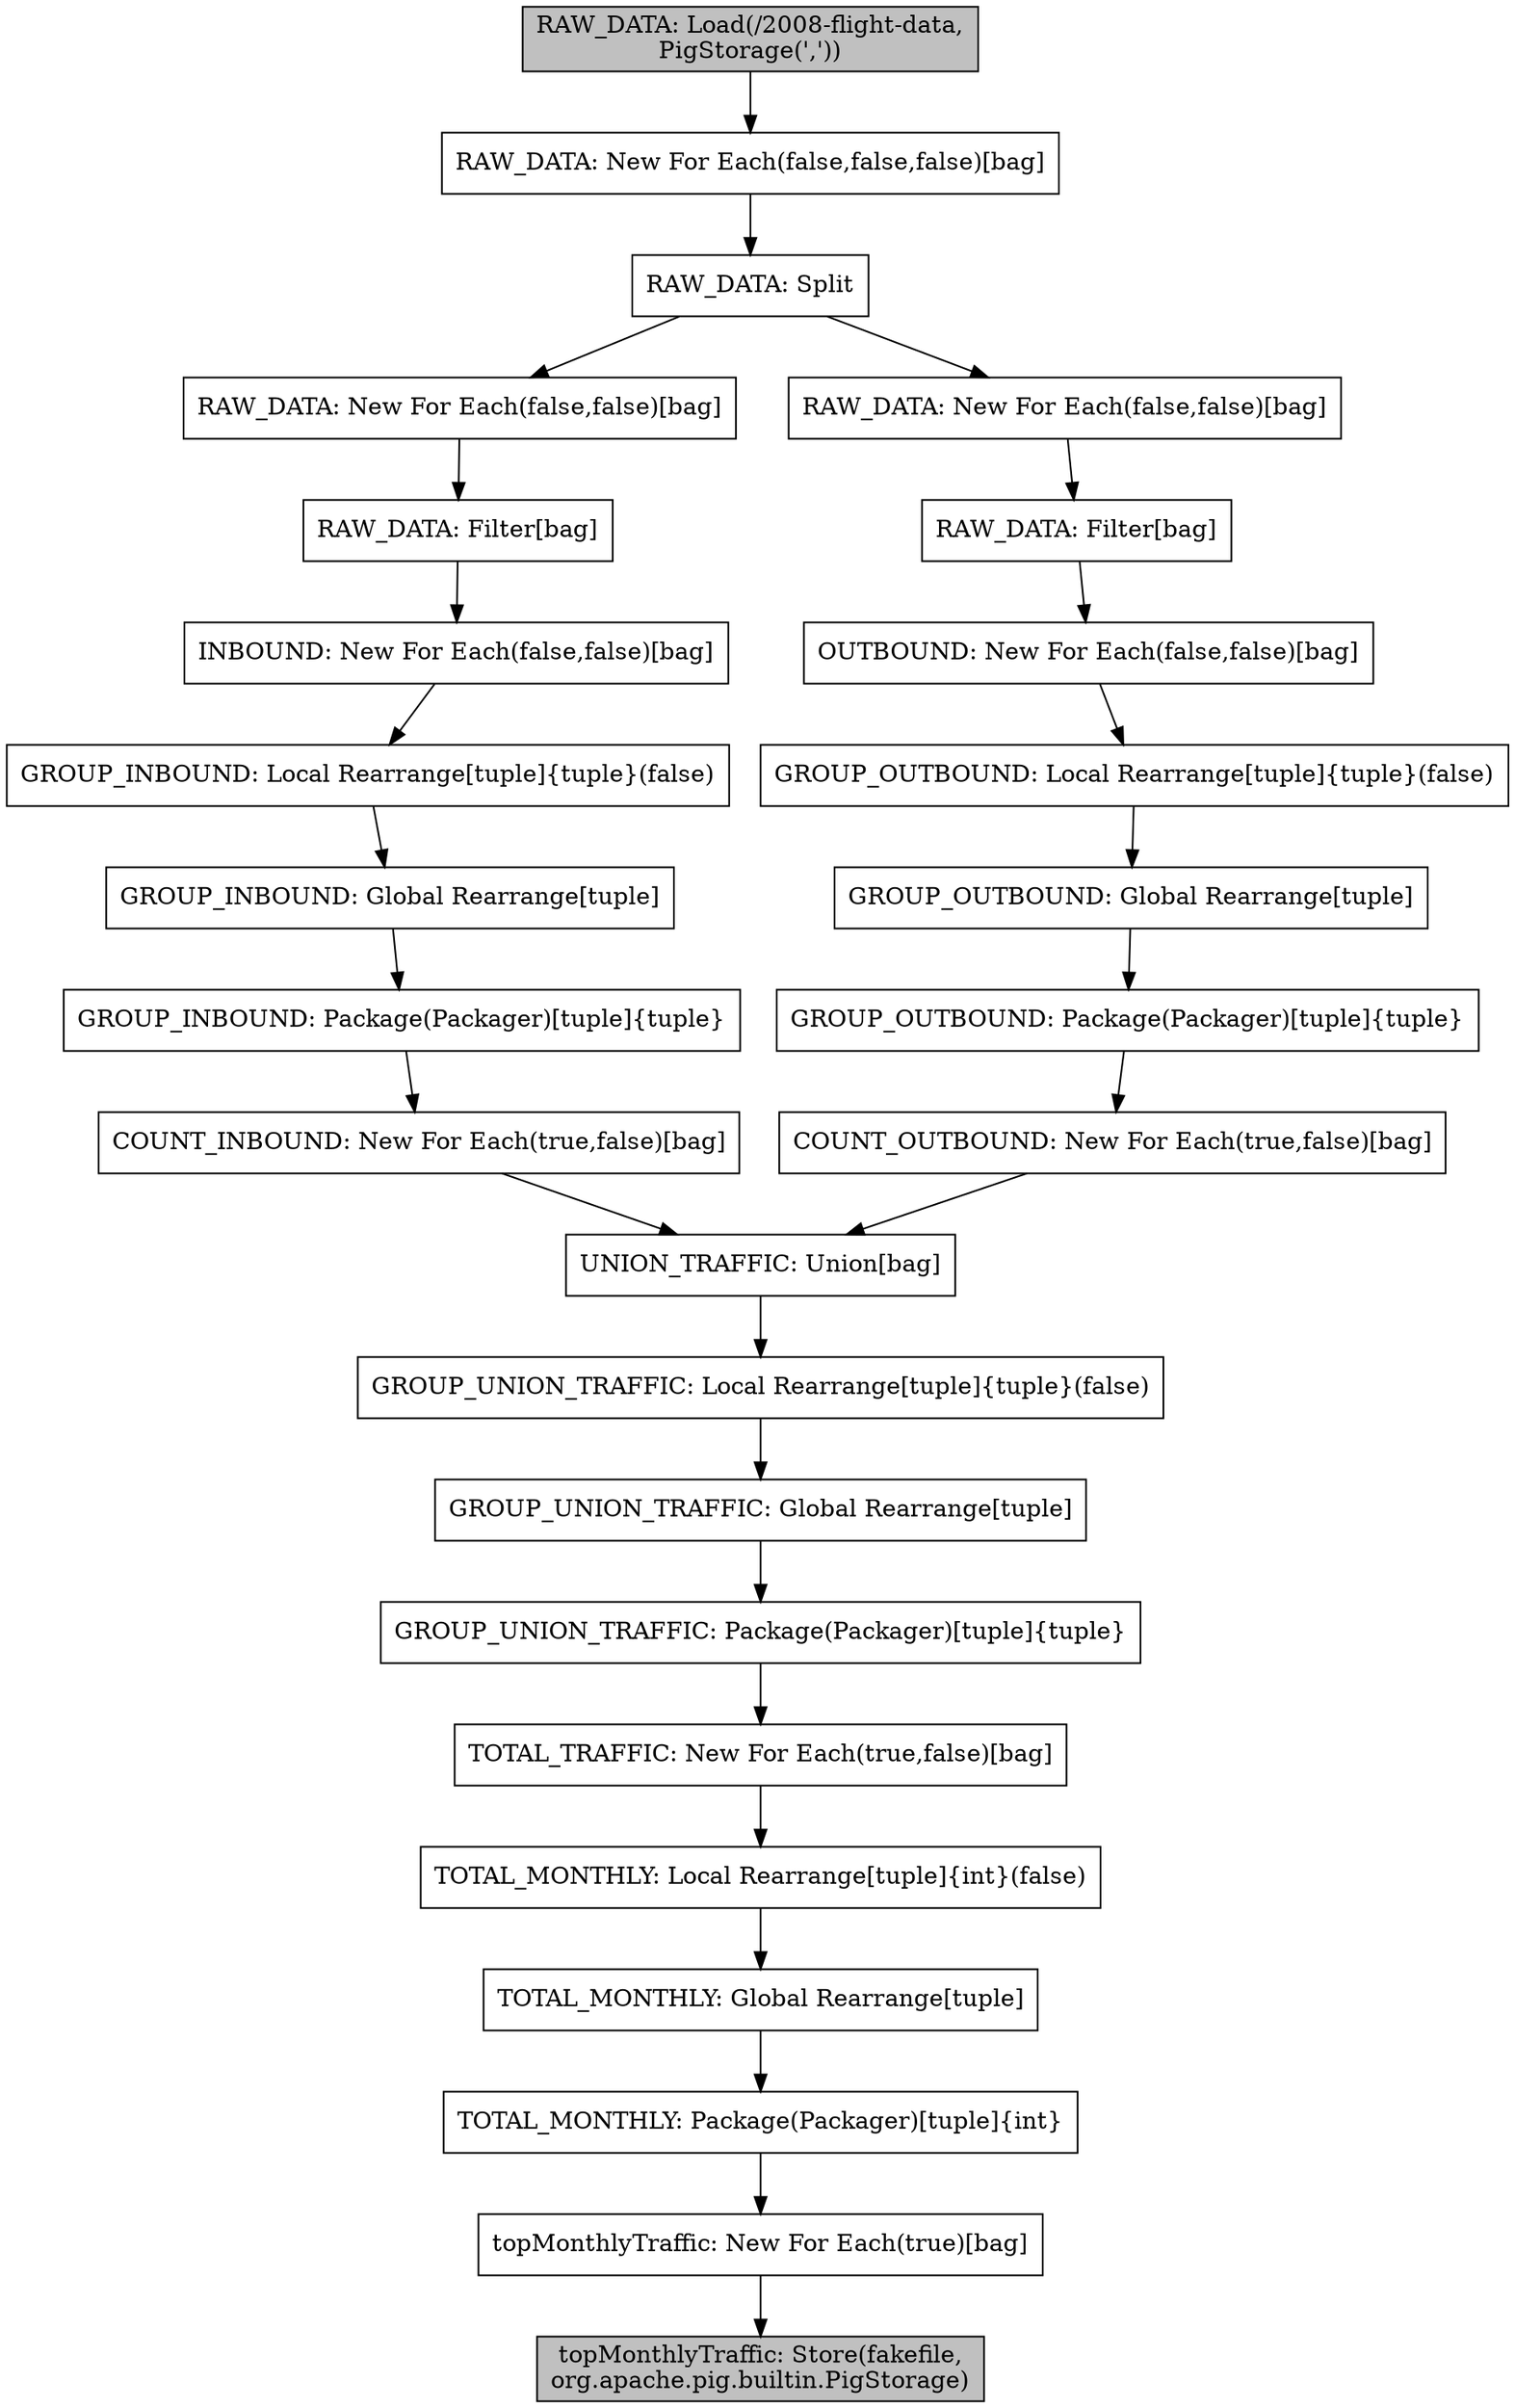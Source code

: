 #-----------------------------------------------
# Physical Plan:
#-----------------------------------------------
digraph plan {
compound=true;
node [shape=rect];
487399182 [label="TOTAL_TRAFFIC: New For Each(true,false)[bag]"];
487399181 [label="TOTAL_MONTHLY: Global Rearrange[tuple]"];
487399180 [label="TOTAL_MONTHLY: Package(Packager)[tuple]{int}"];
487399179 [label="TOTAL_MONTHLY: Local Rearrange[tuple]{int}(false)"];
487399302 [label="COUNT_INBOUND: New For Each(true,false)[bag]"];
487399237 [label="COUNT_OUTBOUND: New For Each(true,false)[bag]"];
487399368 [label="RAW_DATA: New For Each(false,false,false)[bag]"];
487399367 [label="RAW_DATA: Split"];
487399362 [label="RAW_DATA: New For Each(false,false)[bag]"];
487399361 [label="RAW_DATA: Filter[bag]"];
487399297 [label="RAW_DATA: New For Each(false,false)[bag]"];
487399236 [label="UNION_TRAFFIC: Union[bag]"];
487399235 [label="GROUP_UNION_TRAFFIC: Global Rearrange[tuple]"];
1923940087 [label="RAW_DATA: Load(/2008-flight-data,\nPigStorage(','))", style="filled", fillcolor="gray"];
487399150 [label="topMonthlyTraffic: Store(fakefile,\norg.apache.pig.builtin.PigStorage)", style="filled", fillcolor="gray"];
487399213 [label="GROUP_UNION_TRAFFIC: Package(Packager)[tuple]{tuple}"];
487399151 [label="topMonthlyTraffic: New For Each(true)[bag]"];
487399212 [label="GROUP_UNION_TRAFFIC: Local Rearrange[tuple]{tuple}(false)"];
487399275 [label="RAW_DATA: Filter[bag]"];
487399334 [label="INBOUND: New For Each(false,false)[bag]"];
487399333 [label="GROUP_INBOUND: Global Rearrange[tuple]"];
487399269 [label="OUTBOUND: New For Each(false,false)[bag]"];
487399266 [label="GROUP_OUTBOUND: Local Rearrange[tuple]{tuple}(false)"];
487399332 [label="GROUP_INBOUND: Package(Packager)[tuple]{tuple}"];
487399268 [label="GROUP_OUTBOUND: Global Rearrange[tuple]"];
487399331 [label="GROUP_INBOUND: Local Rearrange[tuple]{tuple}(false)"];
487399267 [label="GROUP_OUTBOUND: Package(Packager)[tuple]{tuple}"];
487399182 -> 487399179
487399181 -> 487399180
487399180 -> 487399151
487399179 -> 487399181
487399302 -> 487399236
487399237 -> 487399236
487399368 -> 487399367
487399367 -> 487399362
487399367 -> 487399297
487399362 -> 487399361
487399361 -> 487399334
487399297 -> 487399275
487399236 -> 487399212
487399235 -> 487399213
1923940087 -> 487399368
487399213 -> 487399182
487399151 -> 487399150
487399212 -> 487399235
487399275 -> 487399269
487399334 -> 487399331
487399333 -> 487399332
487399269 -> 487399266
487399266 -> 487399268
487399332 -> 487399302
487399268 -> 487399267
487399331 -> 487399333
487399267 -> 487399237
}

